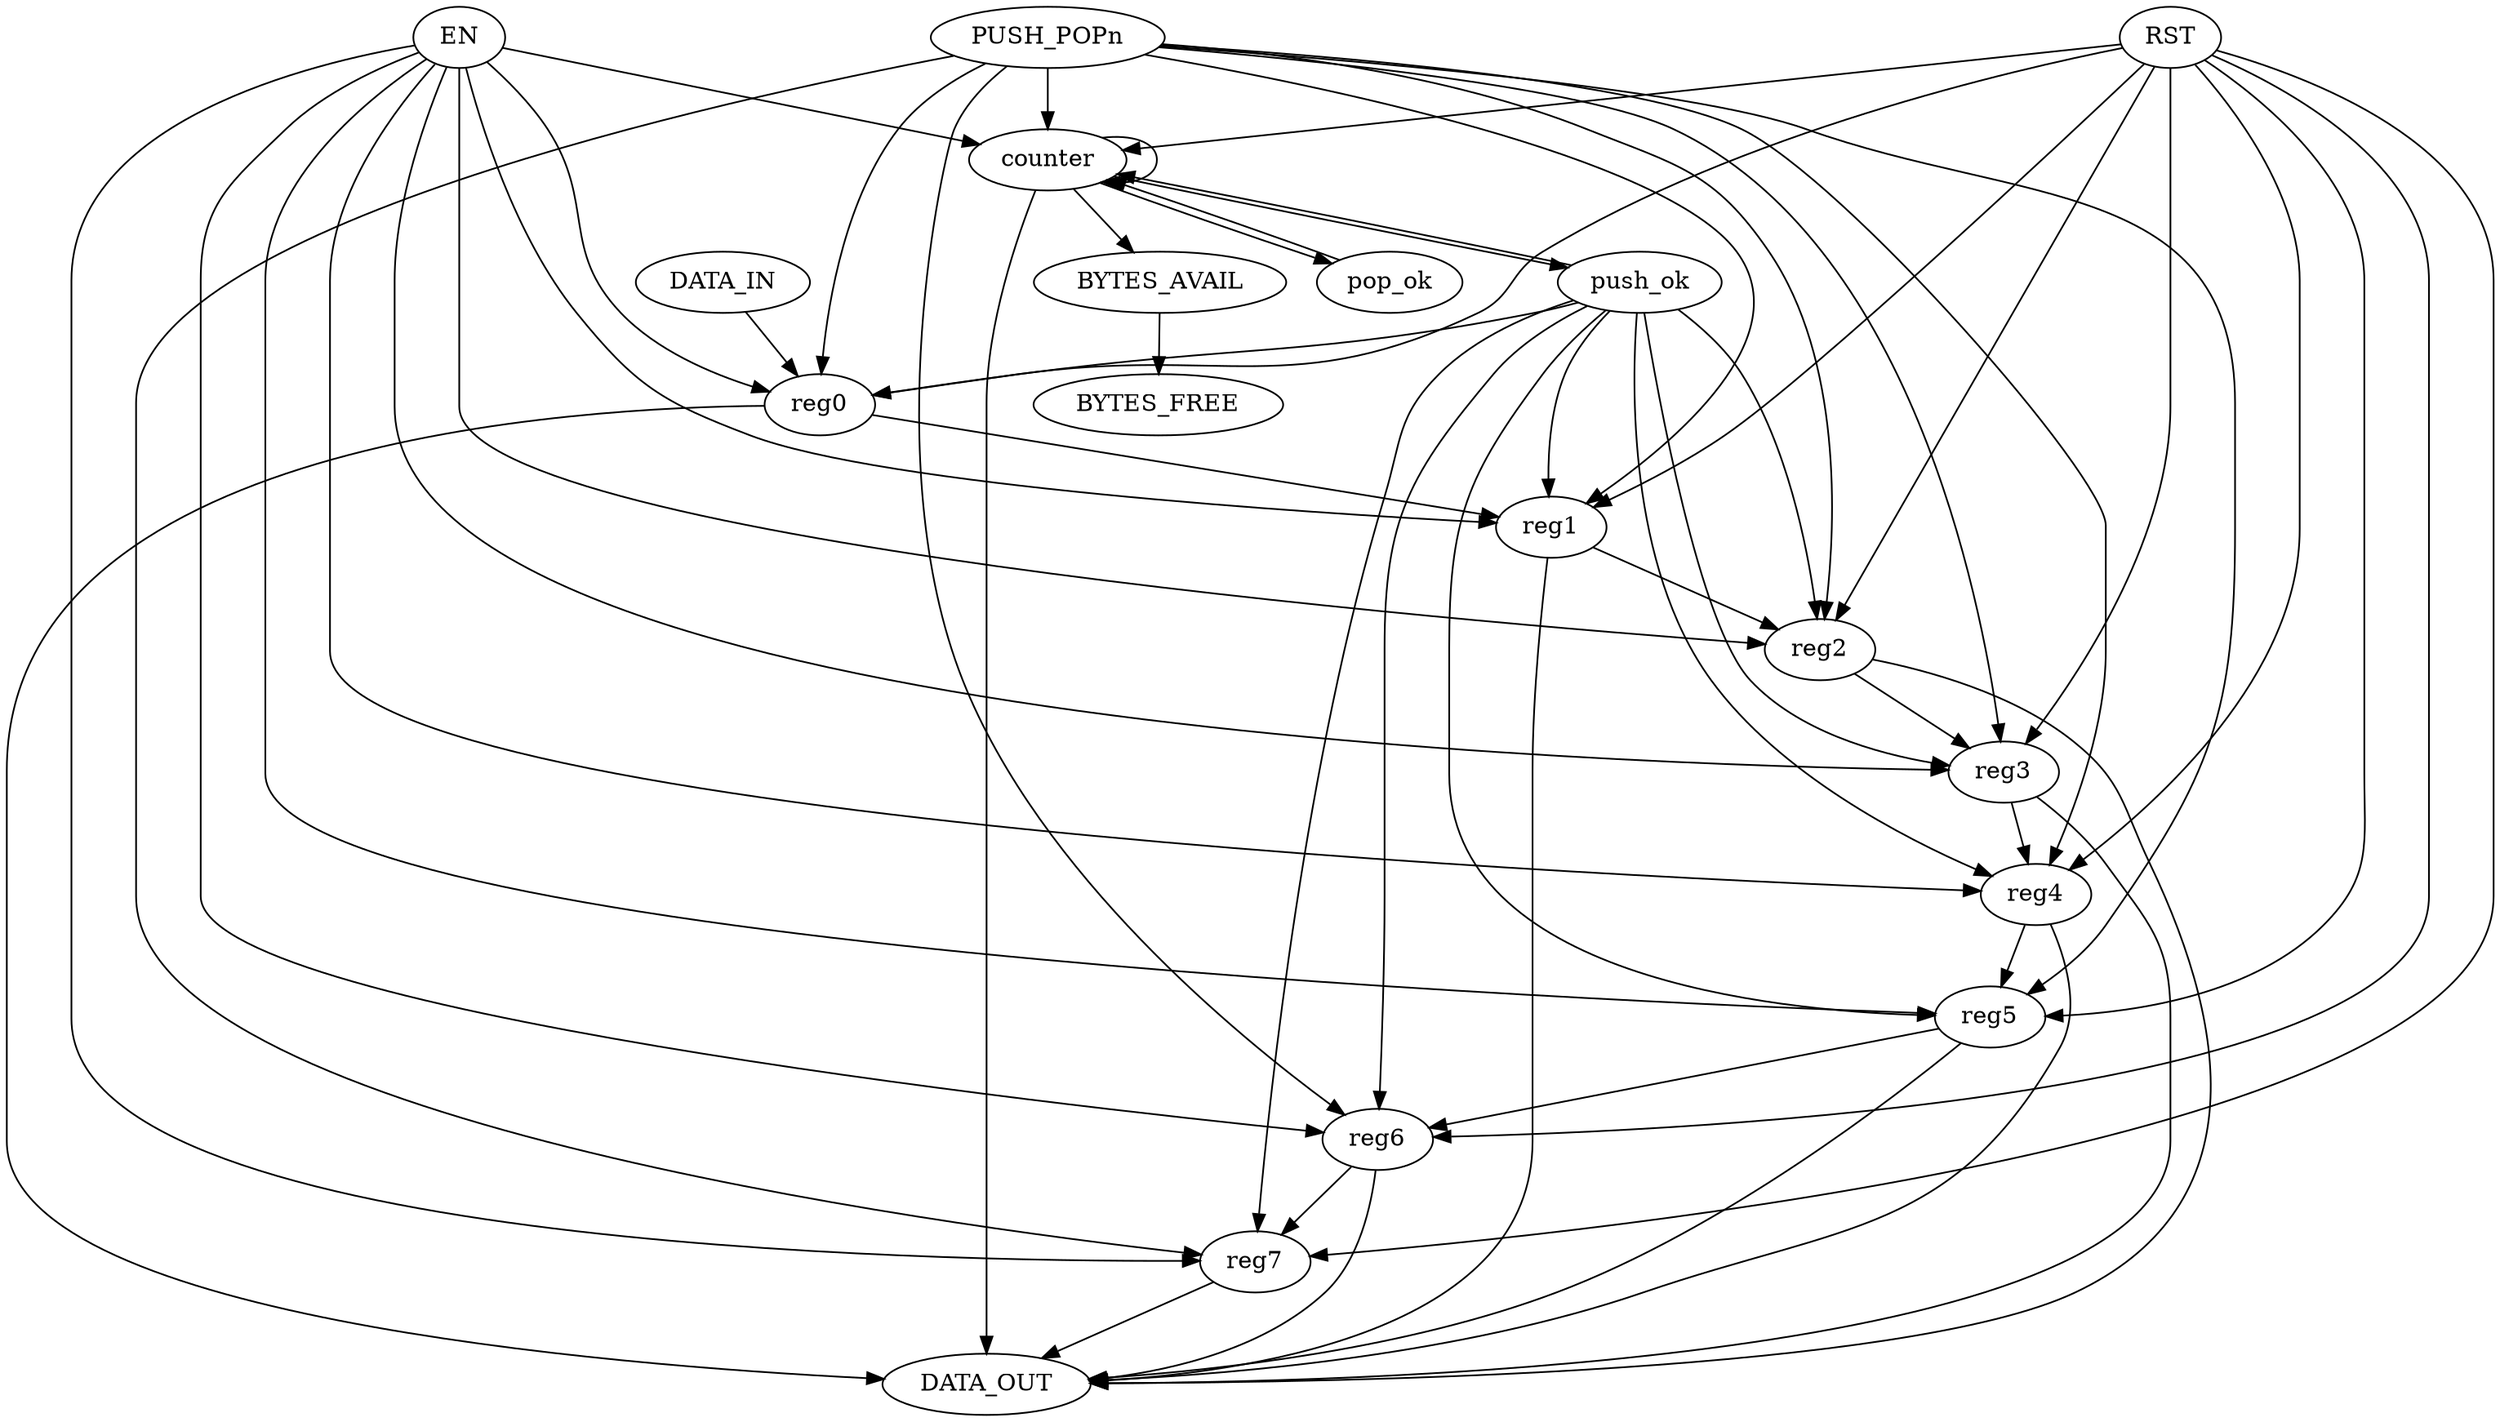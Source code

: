 digraph "" {
	PUSH_POPn -> reg6	 [weight=1.0];
	PUSH_POPn -> reg7	 [weight=1.0];
	PUSH_POPn -> reg4	 [weight=1.0];
	PUSH_POPn -> reg5	 [weight=1.0];
	PUSH_POPn -> reg2	 [weight=1.0];
	PUSH_POPn -> reg3	 [weight=1.0];
	PUSH_POPn -> reg0	 [weight=1.0];
	PUSH_POPn -> reg1	 [weight=1.0];
	PUSH_POPn -> counter	 [weight=3.0];
	push_ok -> reg6	 [weight=1.0];
	push_ok -> reg7	 [weight=1.0];
	push_ok -> reg4	 [weight=1.0];
	push_ok -> reg5	 [weight=1.0];
	push_ok -> reg2	 [weight=1.0];
	push_ok -> reg3	 [weight=1.0];
	push_ok -> reg0	 [weight=1.0];
	push_ok -> reg1	 [weight=1.0];
	push_ok -> counter	 [weight=2.0];
	reg6 -> reg7	 [weight=1.0];
	reg6 -> DATA_OUT	 [weight=1.0];
	reg7 -> DATA_OUT	 [weight=1.0];
	reg4 -> reg5	 [weight=1.0];
	reg4 -> DATA_OUT	 [weight=1.0];
	reg5 -> reg6	 [weight=1.0];
	reg5 -> DATA_OUT	 [weight=1.0];
	reg2 -> reg3	 [weight=1.0];
	reg2 -> DATA_OUT	 [weight=1.0];
	reg3 -> reg4	 [weight=1.0];
	reg3 -> DATA_OUT	 [weight=1.0];
	reg0 -> reg1	 [weight=1.0];
	reg0 -> DATA_OUT	 [weight=1.0];
	DATA_IN -> reg0	 [weight=1.0];
	RST -> reg6	 [weight=2.0];
	RST -> reg7	 [weight=2.0];
	RST -> reg4	 [weight=2.0];
	RST -> reg5	 [weight=2.0];
	RST -> reg2	 [weight=2.0];
	RST -> reg3	 [weight=2.0];
	RST -> reg0	 [weight=2.0];
	RST -> reg1	 [weight=2.0];
	RST -> counter	 [weight=3.0];
	EN -> reg6	 [weight=1.0];
	EN -> reg7	 [weight=1.0];
	EN -> reg4	 [weight=1.0];
	EN -> reg5	 [weight=1.0];
	EN -> reg2	 [weight=1.0];
	EN -> reg3	 [weight=1.0];
	EN -> reg0	 [weight=1.0];
	EN -> reg1	 [weight=1.0];
	EN -> counter	 [weight=3.0];
	pop_ok -> counter	 [weight=1.0];
	BYTES_AVAIL -> BYTES_FREE	 [weight=1.0];
	reg1 -> reg2	 [weight=1.0];
	reg1 -> DATA_OUT	 [weight=1.0];
	counter -> push_ok	 [weight=1.0];
	counter -> pop_ok	 [weight=1.0];
	counter -> BYTES_AVAIL	 [weight=1.0];
	counter -> DATA_OUT	 [weight=9.0];
	counter -> counter	 [weight=2.0];
}
